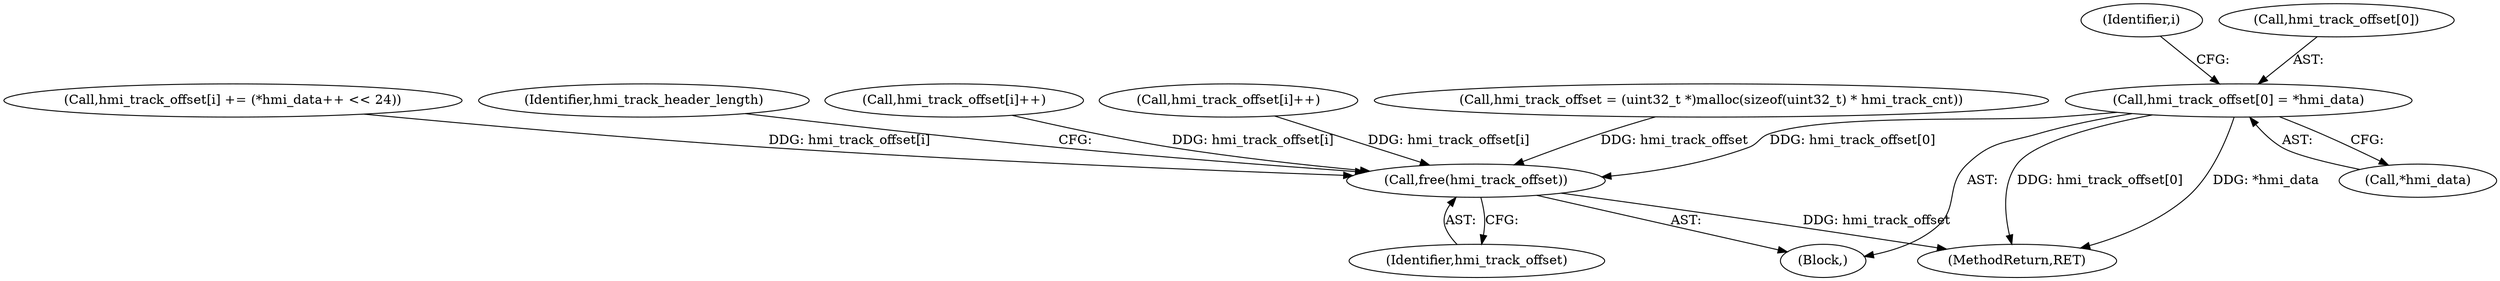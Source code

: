 digraph "0_wildmidi_660b513d99bced8783a4a5984ac2f742c74ebbdd@array" {
"1000334" [label="(Call,hmi_track_offset[0] = *hmi_data)"];
"1001264" [label="(Call,free(hmi_track_offset))"];
"1000342" [label="(Identifier,i)"];
"1000264" [label="(Call,hmi_track_offset = (uint32_t *)malloc(sizeof(uint32_t) * hmi_track_cnt))"];
"1001286" [label="(MethodReturn,RET)"];
"1000338" [label="(Call,*hmi_data)"];
"1001265" [label="(Identifier,hmi_track_offset)"];
"1000375" [label="(Call,hmi_track_offset[i] += (*hmi_data++ << 24))"];
"1001267" [label="(Identifier,hmi_track_header_length)"];
"1000334" [label="(Call,hmi_track_offset[0] = *hmi_data)"];
"1001140" [label="(Call,hmi_track_offset[i]++)"];
"1000335" [label="(Call,hmi_track_offset[0])"];
"1000104" [label="(Block,)"];
"1000519" [label="(Call,hmi_track_offset[i]++)"];
"1001264" [label="(Call,free(hmi_track_offset))"];
"1000334" -> "1000104"  [label="AST: "];
"1000334" -> "1000338"  [label="CFG: "];
"1000335" -> "1000334"  [label="AST: "];
"1000338" -> "1000334"  [label="AST: "];
"1000342" -> "1000334"  [label="CFG: "];
"1000334" -> "1001286"  [label="DDG: *hmi_data"];
"1000334" -> "1001286"  [label="DDG: hmi_track_offset[0]"];
"1000334" -> "1001264"  [label="DDG: hmi_track_offset[0]"];
"1001264" -> "1000104"  [label="AST: "];
"1001264" -> "1001265"  [label="CFG: "];
"1001265" -> "1001264"  [label="AST: "];
"1001267" -> "1001264"  [label="CFG: "];
"1001264" -> "1001286"  [label="DDG: hmi_track_offset"];
"1000519" -> "1001264"  [label="DDG: hmi_track_offset[i]"];
"1001140" -> "1001264"  [label="DDG: hmi_track_offset[i]"];
"1000264" -> "1001264"  [label="DDG: hmi_track_offset"];
"1000375" -> "1001264"  [label="DDG: hmi_track_offset[i]"];
}

